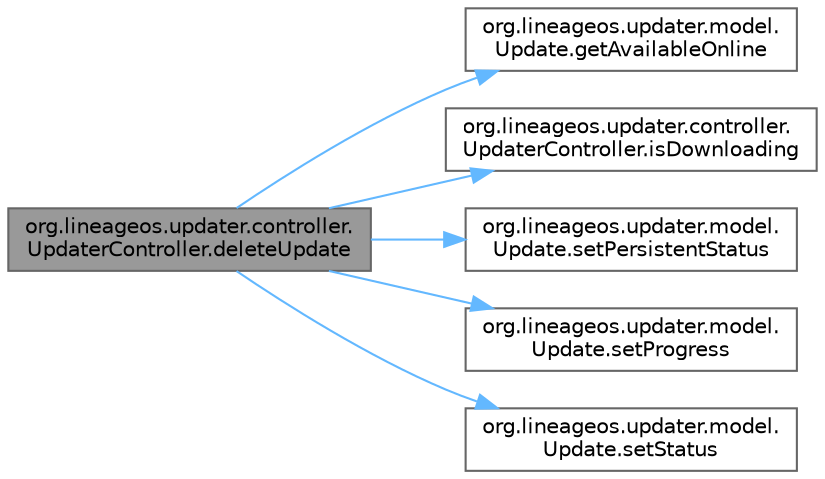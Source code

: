 digraph "org.lineageos.updater.controller.UpdaterController.deleteUpdate"
{
 // LATEX_PDF_SIZE
  bgcolor="transparent";
  edge [fontname=Helvetica,fontsize=10,labelfontname=Helvetica,labelfontsize=10];
  node [fontname=Helvetica,fontsize=10,shape=box,height=0.2,width=0.4];
  rankdir="LR";
  Node1 [label="org.lineageos.updater.controller.\lUpdaterController.deleteUpdate",height=0.2,width=0.4,color="gray40", fillcolor="grey60", style="filled", fontcolor="black",tooltip=" "];
  Node1 -> Node2 [color="steelblue1",style="solid"];
  Node2 [label="org.lineageos.updater.model.\lUpdate.getAvailableOnline",height=0.2,width=0.4,color="grey40", fillcolor="white", style="filled",URL="$classorg_1_1lineageos_1_1updater_1_1model_1_1_update.html#ac15755028361d83a2085b6f2299806c1",tooltip=" "];
  Node1 -> Node3 [color="steelblue1",style="solid"];
  Node3 [label="org.lineageos.updater.controller.\lUpdaterController.isDownloading",height=0.2,width=0.4,color="grey40", fillcolor="white", style="filled",URL="$classorg_1_1lineageos_1_1updater_1_1controller_1_1_updater_controller.html#ae4409ae0e1b0620b8cdfdf6bbdd6f6e8",tooltip=" "];
  Node1 -> Node4 [color="steelblue1",style="solid"];
  Node4 [label="org.lineageos.updater.model.\lUpdate.setPersistentStatus",height=0.2,width=0.4,color="grey40", fillcolor="white", style="filled",URL="$classorg_1_1lineageos_1_1updater_1_1model_1_1_update.html#af492c799f50a72715b98f2f6564bdb5c",tooltip=" "];
  Node1 -> Node5 [color="steelblue1",style="solid"];
  Node5 [label="org.lineageos.updater.model.\lUpdate.setProgress",height=0.2,width=0.4,color="grey40", fillcolor="white", style="filled",URL="$classorg_1_1lineageos_1_1updater_1_1model_1_1_update.html#a8cf98b0a4d5c16bb1dcc7f8490c996da",tooltip=" "];
  Node1 -> Node6 [color="steelblue1",style="solid"];
  Node6 [label="org.lineageos.updater.model.\lUpdate.setStatus",height=0.2,width=0.4,color="grey40", fillcolor="white", style="filled",URL="$classorg_1_1lineageos_1_1updater_1_1model_1_1_update.html#acee1a42bc42dbd4ffdb572d2cff3eb69",tooltip=" "];
}
